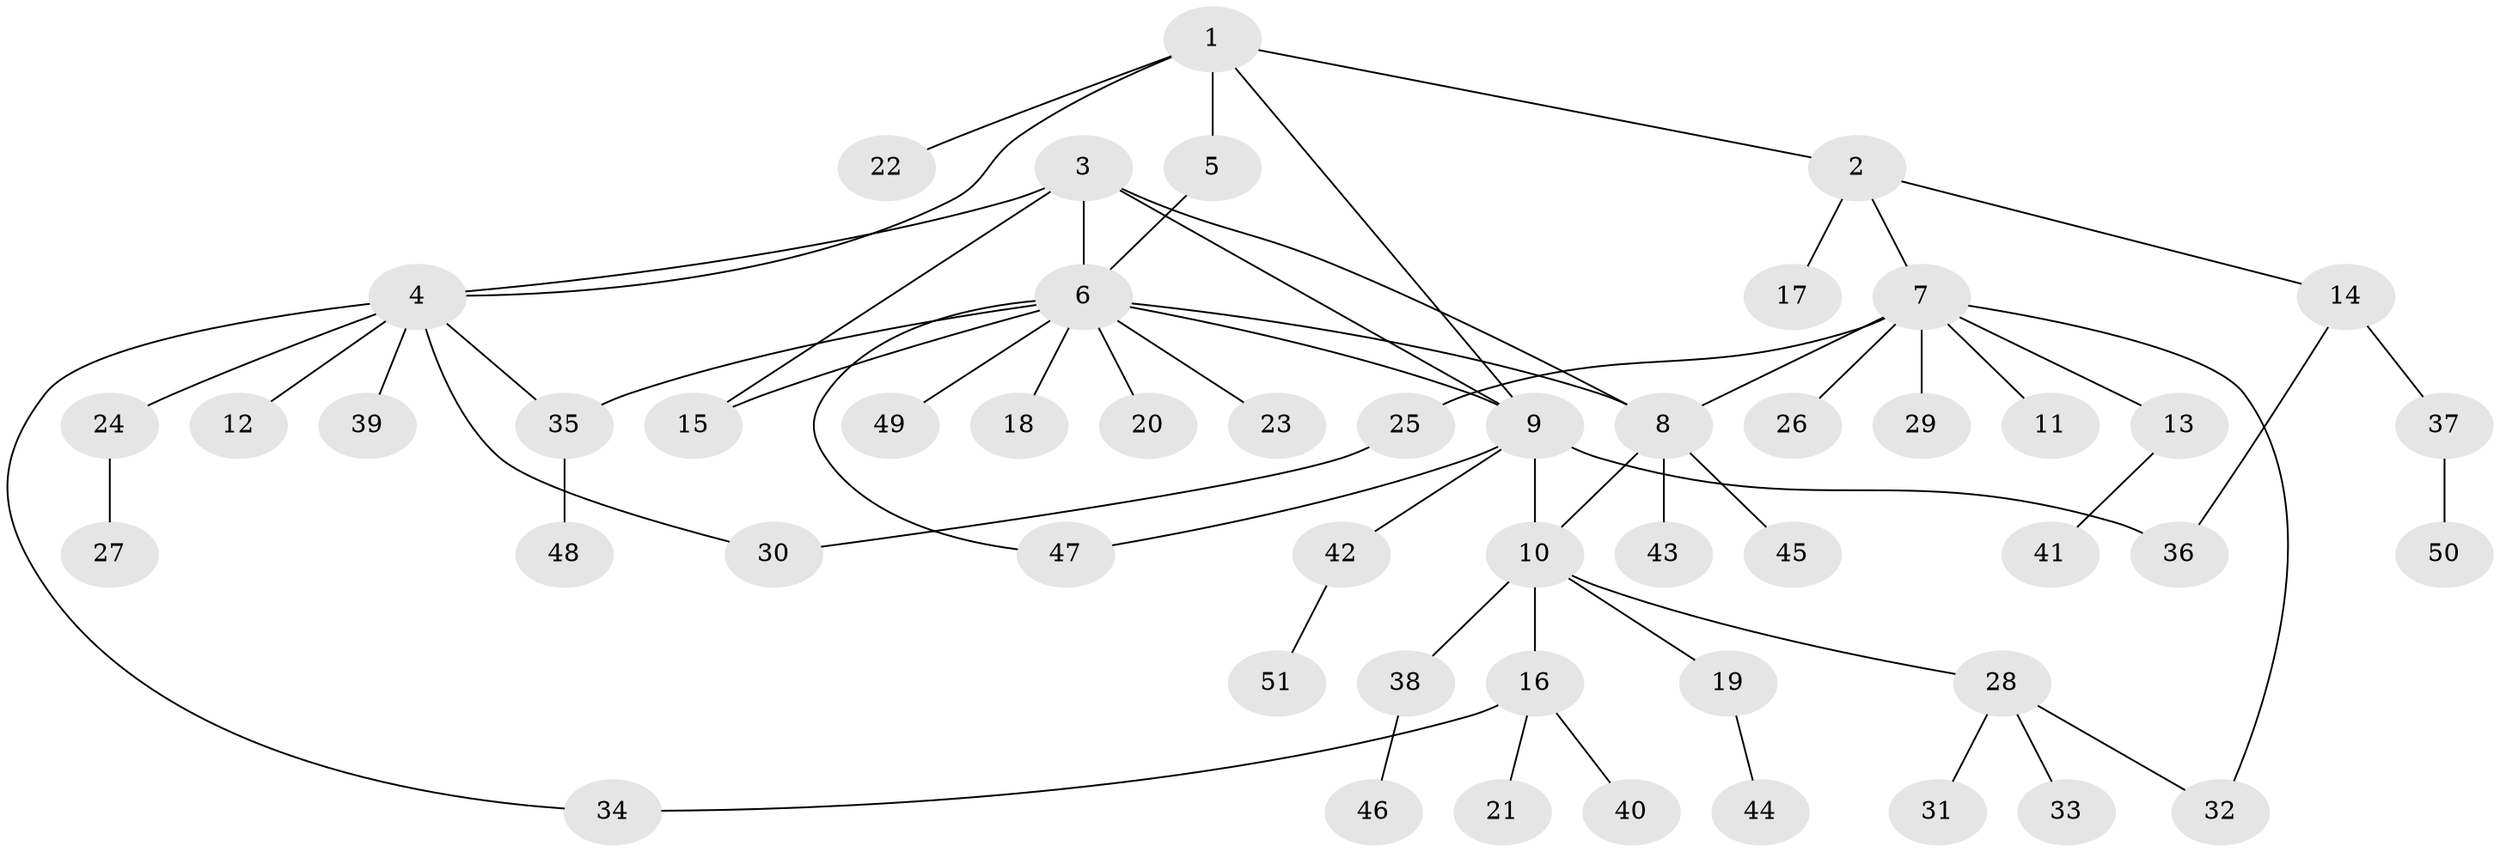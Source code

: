 // Generated by graph-tools (version 1.1) at 2025/26/03/09/25 03:26:35]
// undirected, 51 vertices, 63 edges
graph export_dot {
graph [start="1"]
  node [color=gray90,style=filled];
  1;
  2;
  3;
  4;
  5;
  6;
  7;
  8;
  9;
  10;
  11;
  12;
  13;
  14;
  15;
  16;
  17;
  18;
  19;
  20;
  21;
  22;
  23;
  24;
  25;
  26;
  27;
  28;
  29;
  30;
  31;
  32;
  33;
  34;
  35;
  36;
  37;
  38;
  39;
  40;
  41;
  42;
  43;
  44;
  45;
  46;
  47;
  48;
  49;
  50;
  51;
  1 -- 2;
  1 -- 4;
  1 -- 5;
  1 -- 9;
  1 -- 22;
  2 -- 7;
  2 -- 14;
  2 -- 17;
  3 -- 4;
  3 -- 6;
  3 -- 8;
  3 -- 9;
  3 -- 15;
  4 -- 12;
  4 -- 24;
  4 -- 30;
  4 -- 34;
  4 -- 35;
  4 -- 39;
  5 -- 6;
  6 -- 8;
  6 -- 9;
  6 -- 15;
  6 -- 18;
  6 -- 20;
  6 -- 23;
  6 -- 35;
  6 -- 47;
  6 -- 49;
  7 -- 8;
  7 -- 11;
  7 -- 13;
  7 -- 25;
  7 -- 26;
  7 -- 29;
  7 -- 32;
  8 -- 10;
  8 -- 43;
  8 -- 45;
  9 -- 10;
  9 -- 36;
  9 -- 42;
  9 -- 47;
  10 -- 16;
  10 -- 19;
  10 -- 28;
  10 -- 38;
  13 -- 41;
  14 -- 36;
  14 -- 37;
  16 -- 21;
  16 -- 34;
  16 -- 40;
  19 -- 44;
  24 -- 27;
  25 -- 30;
  28 -- 31;
  28 -- 32;
  28 -- 33;
  35 -- 48;
  37 -- 50;
  38 -- 46;
  42 -- 51;
}
